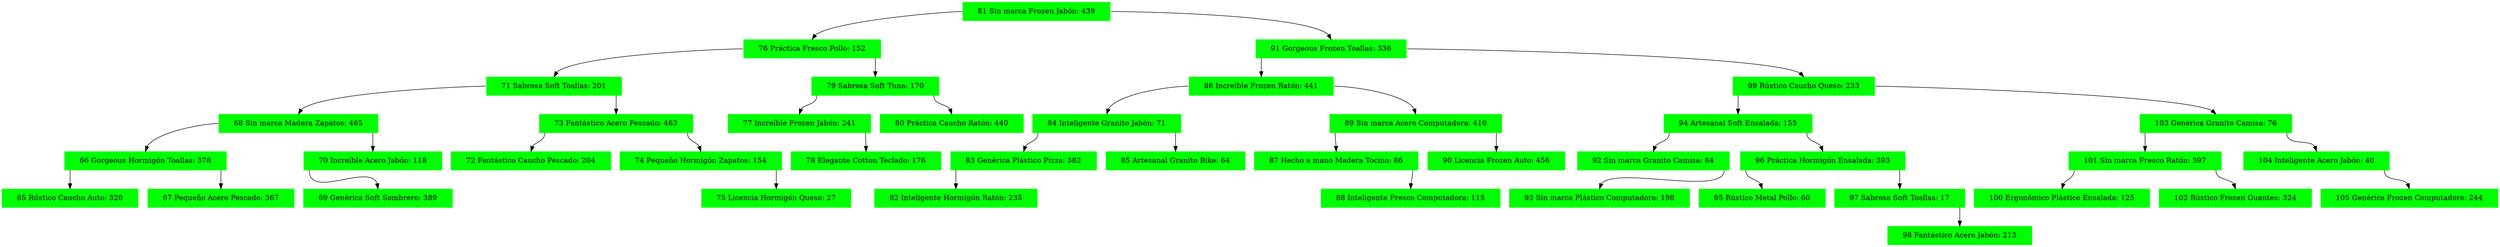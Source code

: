 digraph G{
node[shape="record"];
node0xc0003cd560[label="<f0>|<f1>81  Sin marca Frozen Jabón: 439|<f2>",color=green,style =filled];
node0xc0003cd1a0[label="<f0>|<f1>76 Práctica Fresco Pollo: 152|<f2>",color=green,style =filled];
node0xc0003cd560:f0->node0xc0003cd1a0:f1
node0xc0003cd620[label="<f0>|<f1>71 Sabrosa Soft Toallas: 201|<f2>",color=green,style =filled];
node0xc0003cd1a0:f0->node0xc0003cd620:f1
node0xc0003cd440[label="<f0>|<f1>68 Sin marca Madera Zapatos: 465|<f2>",color=green,style =filled];
node0xc0003cd620:f0->node0xc0003cd440:f1
node0xc0003cd740[label="<f0>|<f1>66 Gorgeous Hormigón Toallas: 378|<f2>",color=green,style =filled];
node0xc0003cd440:f0->node0xc0003cd740:f1
node0xc0003cd140[label="<f0>|<f1>65 Rústico Caucho Auto: 320|<f2>",color=green,style =filled];
node0xc0003cd740:f0->node0xc0003cd140:f1
node0xc0003cd500[label="<f0>|<f1>67 Pequeño Acero Pescado: 367|<f2>",color=green,style =filled];
node0xc0003cd740:f2->node0xc0003cd500:f1
node0xc0003cd680[label="<f0>|<f1>70 Increíble Acero Jabón: 118|<f2>",color=green,style =filled];
node0xc0003cd440:f2->node0xc0003cd680:f1
node0xc0003cda40[label="<f0>|<f1>69 Genérica Soft Sombrero: 389|<f2>",color=green,style =filled];
node0xc0003cd680:f0->node0xc0003cda40:f1
node0xc0003cdc20[label="<f0>|<f1>73 Fantástico Acero Pescado: 463|<f2>",color=green,style =filled];
node0xc0003cd620:f2->node0xc0003cdc20:f1
node0xc0003cdb00[label="<f0>|<f1>72 Fantástico Caucho Pescado: 204|<f2>",color=green,style =filled];
node0xc0003cdc20:f0->node0xc0003cdb00:f1
node0xc0003cd200[label="<f0>|<f1>74 Pequeño Hormigón Zapatos: 154|<f2>",color=green,style =filled];
node0xc0003cdc20:f2->node0xc0003cd200:f1
node0xc0003cdd40[label="<f0>|<f1>75 Licencia Hormigón Queso: 27|<f2>",color=green,style =filled];
node0xc0003cd200:f2->node0xc0003cdd40:f1
node0xc0003cd320[label="<f0>|<f1>79 Sabrosa Soft Tuna: 170|<f2>",color=green,style =filled];
node0xc0003cd1a0:f2->node0xc0003cd320:f1
node0xc0003cd8c0[label="<f0>|<f1>77 Increíble Frozen Jabón: 241|<f2>",color=green,style =filled];
node0xc0003cd320:f0->node0xc0003cd8c0:f1
node0xc0003cde60[label="<f0>|<f1>78 Elegante Cotton Teclado: 176|<f2>",color=green,style =filled];
node0xc0003cd8c0:f2->node0xc0003cde60:f1
node0xc0003cdaa0[label="<f0>|<f1>80 Práctica Caucho Ratón: 440|<f2>",color=green,style =filled];
node0xc0003cd320:f2->node0xc0003cdaa0:f1
node0xc0003cd2c0[label="<f0>|<f1>91 Gorgeous Frozen Toallas: 336|<f2>",color=green,style =filled];
node0xc0003cd560:f2->node0xc0003cd2c0:f1
node0xc0003cd920[label="<f0>|<f1>86 Increíble Frozen Ratón: 441|<f2>",color=green,style =filled];
node0xc0003cd2c0:f0->node0xc0003cd920:f1
node0xc0003cd7a0[label="<f0>|<f1>84 Inteligente Granito Jabón: 71|<f2>",color=green,style =filled];
node0xc0003cd920:f0->node0xc0003cd7a0:f1
node0xc0003cdda0[label="<f0>|<f1>83 Genérica Plástico Pizza: 382|<f2>",color=green,style =filled];
node0xc0003cd7a0:f0->node0xc0003cdda0:f1
node0xc000594000[label="<f0>|<f1>82 Inteligente Hormigón Ratón: 235|<f2>",color=green,style =filled];
node0xc0003cdda0:f0->node0xc000594000:f1
node0xc0003cdb60[label="<f0>|<f1>85 Artesanal Granito Bike: 64|<f2>",color=green,style =filled];
node0xc0003cd7a0:f2->node0xc0003cdb60:f1
node0xc0003cde00[label="<f0>|<f1>89 Sin marca Acero Computadora: 410|<f2>",color=green,style =filled];
node0xc0003cd920:f2->node0xc0003cde00:f1
node0xc0003cd9e0[label="<f0>|<f1>87 Hecho a mano Madera Tocino: 86|<f2>",color=green,style =filled];
node0xc0003cde00:f0->node0xc0003cd9e0:f1
node0xc0003cdec0[label="<f0>|<f1>88 Inteligente Fresco Computadora: 115|<f2>",color=green,style =filled];
node0xc0003cd9e0:f2->node0xc0003cdec0:f1
node0xc0003cdbc0[label="<f0>|<f1>90 Licencia Frozen Auto: 456|<f2>",color=green,style =filled];
node0xc0003cde00:f2->node0xc0003cdbc0:f1
node0xc0003cd3e0[label="<f0>|<f1>99 Rústico Caucho Queso: 233|<f2>",color=green,style =filled];
node0xc0003cd2c0:f2->node0xc0003cd3e0:f1
node0xc0003cd380[label="<f0>|<f1>94 Artesanal Soft Ensalada: 155|<f2>",color=green,style =filled];
node0xc0003cd3e0:f0->node0xc0003cd380:f1
node0xc0003cd4a0[label="<f0>|<f1>92 Sin marca Granito Camisa: 84|<f2>",color=green,style =filled];
node0xc0003cd380:f0->node0xc0003cd4a0:f1
node0xc0003cd800[label="<f0>|<f1>93 Sin marca Plástico Computadora: 198|<f2>",color=green,style =filled];
node0xc0003cd4a0:f2->node0xc0003cd800:f1
node0xc0003cd260[label="<f0>|<f1>96 Práctica Hormigón Ensalada: 393|<f2>",color=green,style =filled];
node0xc0003cd380:f2->node0xc0003cd260:f1
node0xc0003cd860[label="<f0>|<f1>95 Rústico Metal Pollo: 60|<f2>",color=green,style =filled];
node0xc0003cd260:f0->node0xc0003cd860:f1
node0xc0003cd6e0[label="<f0>|<f1>97 Sabrosa Soft Toallas: 17|<f2>",color=green,style =filled];
node0xc0003cd260:f2->node0xc0003cd6e0:f1
node0xc0003cdf80[label="<f0>|<f1>98 Fantástico Acero Jabón: 213|<f2>",color=green,style =filled];
node0xc0003cd6e0:f2->node0xc0003cdf80:f1
node0xc0003cdc80[label="<f0>|<f1>103 Genérica Granito Camisa: 76|<f2>",color=green,style =filled];
node0xc0003cd3e0:f2->node0xc0003cdc80:f1
node0xc0003cdce0[label="<f0>|<f1>101 Sin marca Fresco Ratón: 397|<f2>",color=green,style =filled];
node0xc0003cdc80:f0->node0xc0003cdce0:f1
node0xc0003cd980[label="<f0>|<f1>100 Ergonómico Plástico Ensalada: 125|<f2>",color=green,style =filled];
node0xc0003cdce0:f0->node0xc0003cd980:f1
node0xc0003cdf20[label="<f0>|<f1>102 Rústico Frozen Guantes: 324|<f2>",color=green,style =filled];
node0xc0003cdce0:f2->node0xc0003cdf20:f1
node0xc0003cd5c0[label="<f0>|<f1>104 Inteligente Acero Jabón: 40|<f2>",color=green,style =filled];
node0xc0003cdc80:f2->node0xc0003cd5c0:f1
node0xc000594060[label="<f0>|<f1>105 Genérica Frozen Computadora: 244|<f2>",color=green,style =filled];
node0xc0003cd5c0:f2->node0xc000594060:f1
}
